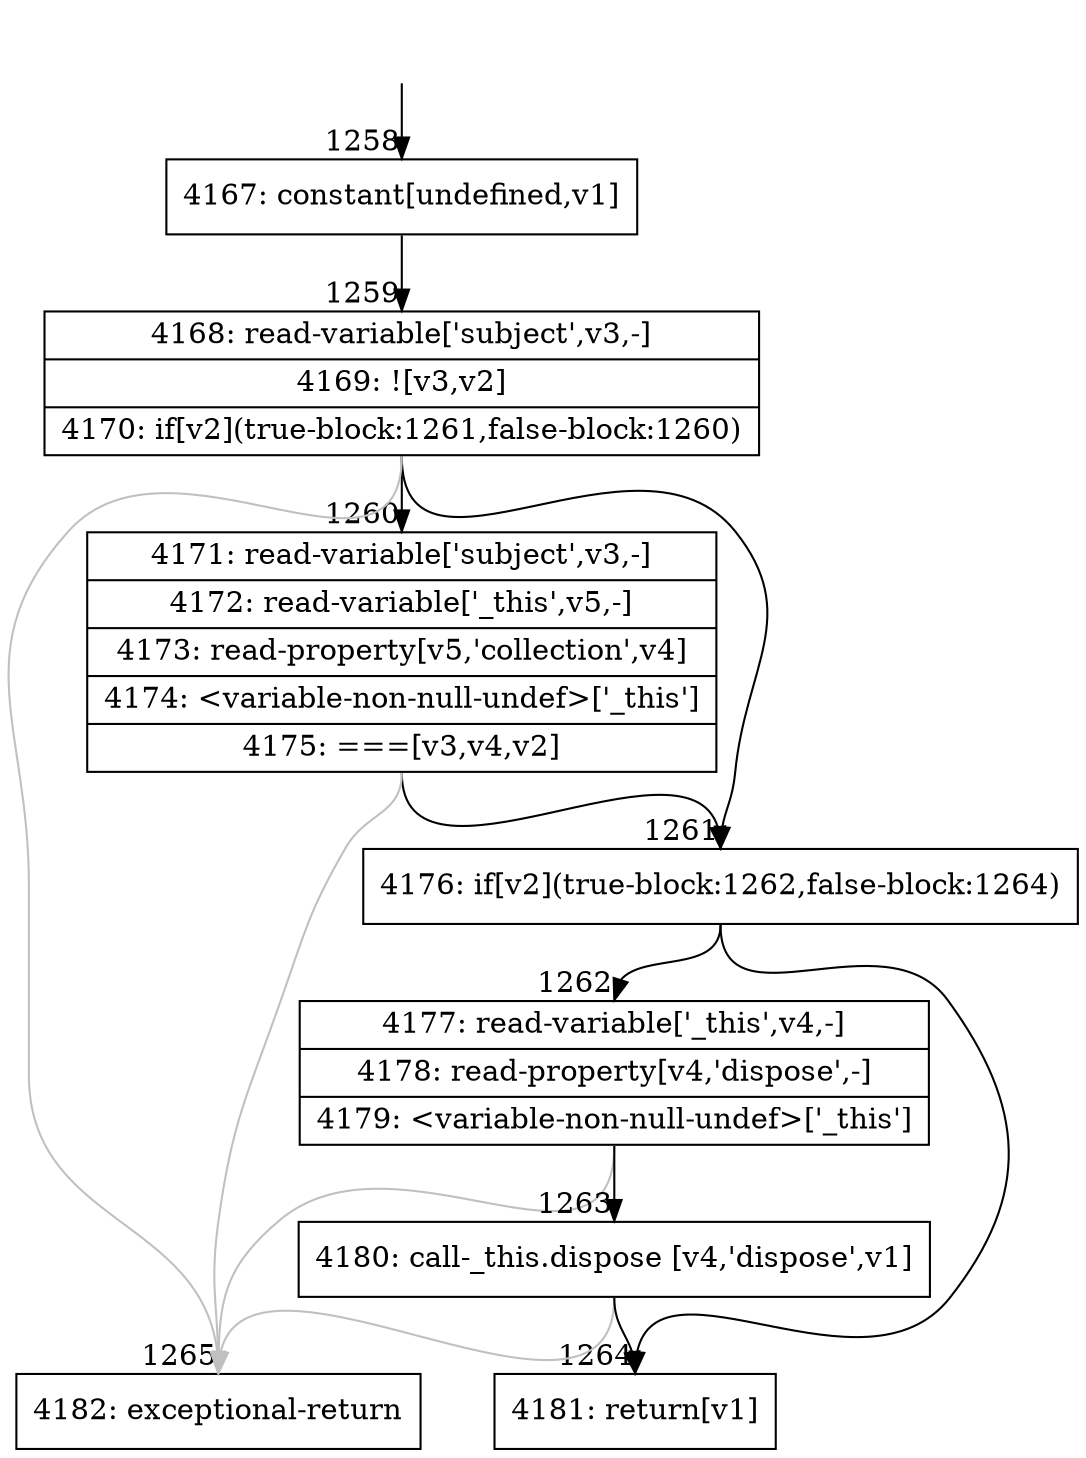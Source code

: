 digraph {
rankdir="TD"
BB_entry115[shape=none,label=""];
BB_entry115 -> BB1258 [tailport=s, headport=n, headlabel="    1258"]
BB1258 [shape=record label="{4167: constant[undefined,v1]}" ] 
BB1258 -> BB1259 [tailport=s, headport=n, headlabel="      1259"]
BB1259 [shape=record label="{4168: read-variable['subject',v3,-]|4169: ![v3,v2]|4170: if[v2](true-block:1261,false-block:1260)}" ] 
BB1259 -> BB1261 [tailport=s, headport=n, headlabel="      1261"]
BB1259 -> BB1260 [tailport=s, headport=n, headlabel="      1260"]
BB1259 -> BB1265 [tailport=s, headport=n, color=gray, headlabel="      1265"]
BB1260 [shape=record label="{4171: read-variable['subject',v3,-]|4172: read-variable['_this',v5,-]|4173: read-property[v5,'collection',v4]|4174: \<variable-non-null-undef\>['_this']|4175: ===[v3,v4,v2]}" ] 
BB1260 -> BB1261 [tailport=s, headport=n]
BB1260 -> BB1265 [tailport=s, headport=n, color=gray]
BB1261 [shape=record label="{4176: if[v2](true-block:1262,false-block:1264)}" ] 
BB1261 -> BB1262 [tailport=s, headport=n, headlabel="      1262"]
BB1261 -> BB1264 [tailport=s, headport=n, headlabel="      1264"]
BB1262 [shape=record label="{4177: read-variable['_this',v4,-]|4178: read-property[v4,'dispose',-]|4179: \<variable-non-null-undef\>['_this']}" ] 
BB1262 -> BB1263 [tailport=s, headport=n, headlabel="      1263"]
BB1262 -> BB1265 [tailport=s, headport=n, color=gray]
BB1263 [shape=record label="{4180: call-_this.dispose [v4,'dispose',v1]}" ] 
BB1263 -> BB1264 [tailport=s, headport=n]
BB1263 -> BB1265 [tailport=s, headport=n, color=gray]
BB1264 [shape=record label="{4181: return[v1]}" ] 
BB1265 [shape=record label="{4182: exceptional-return}" ] 
//#$~ 1194
}
